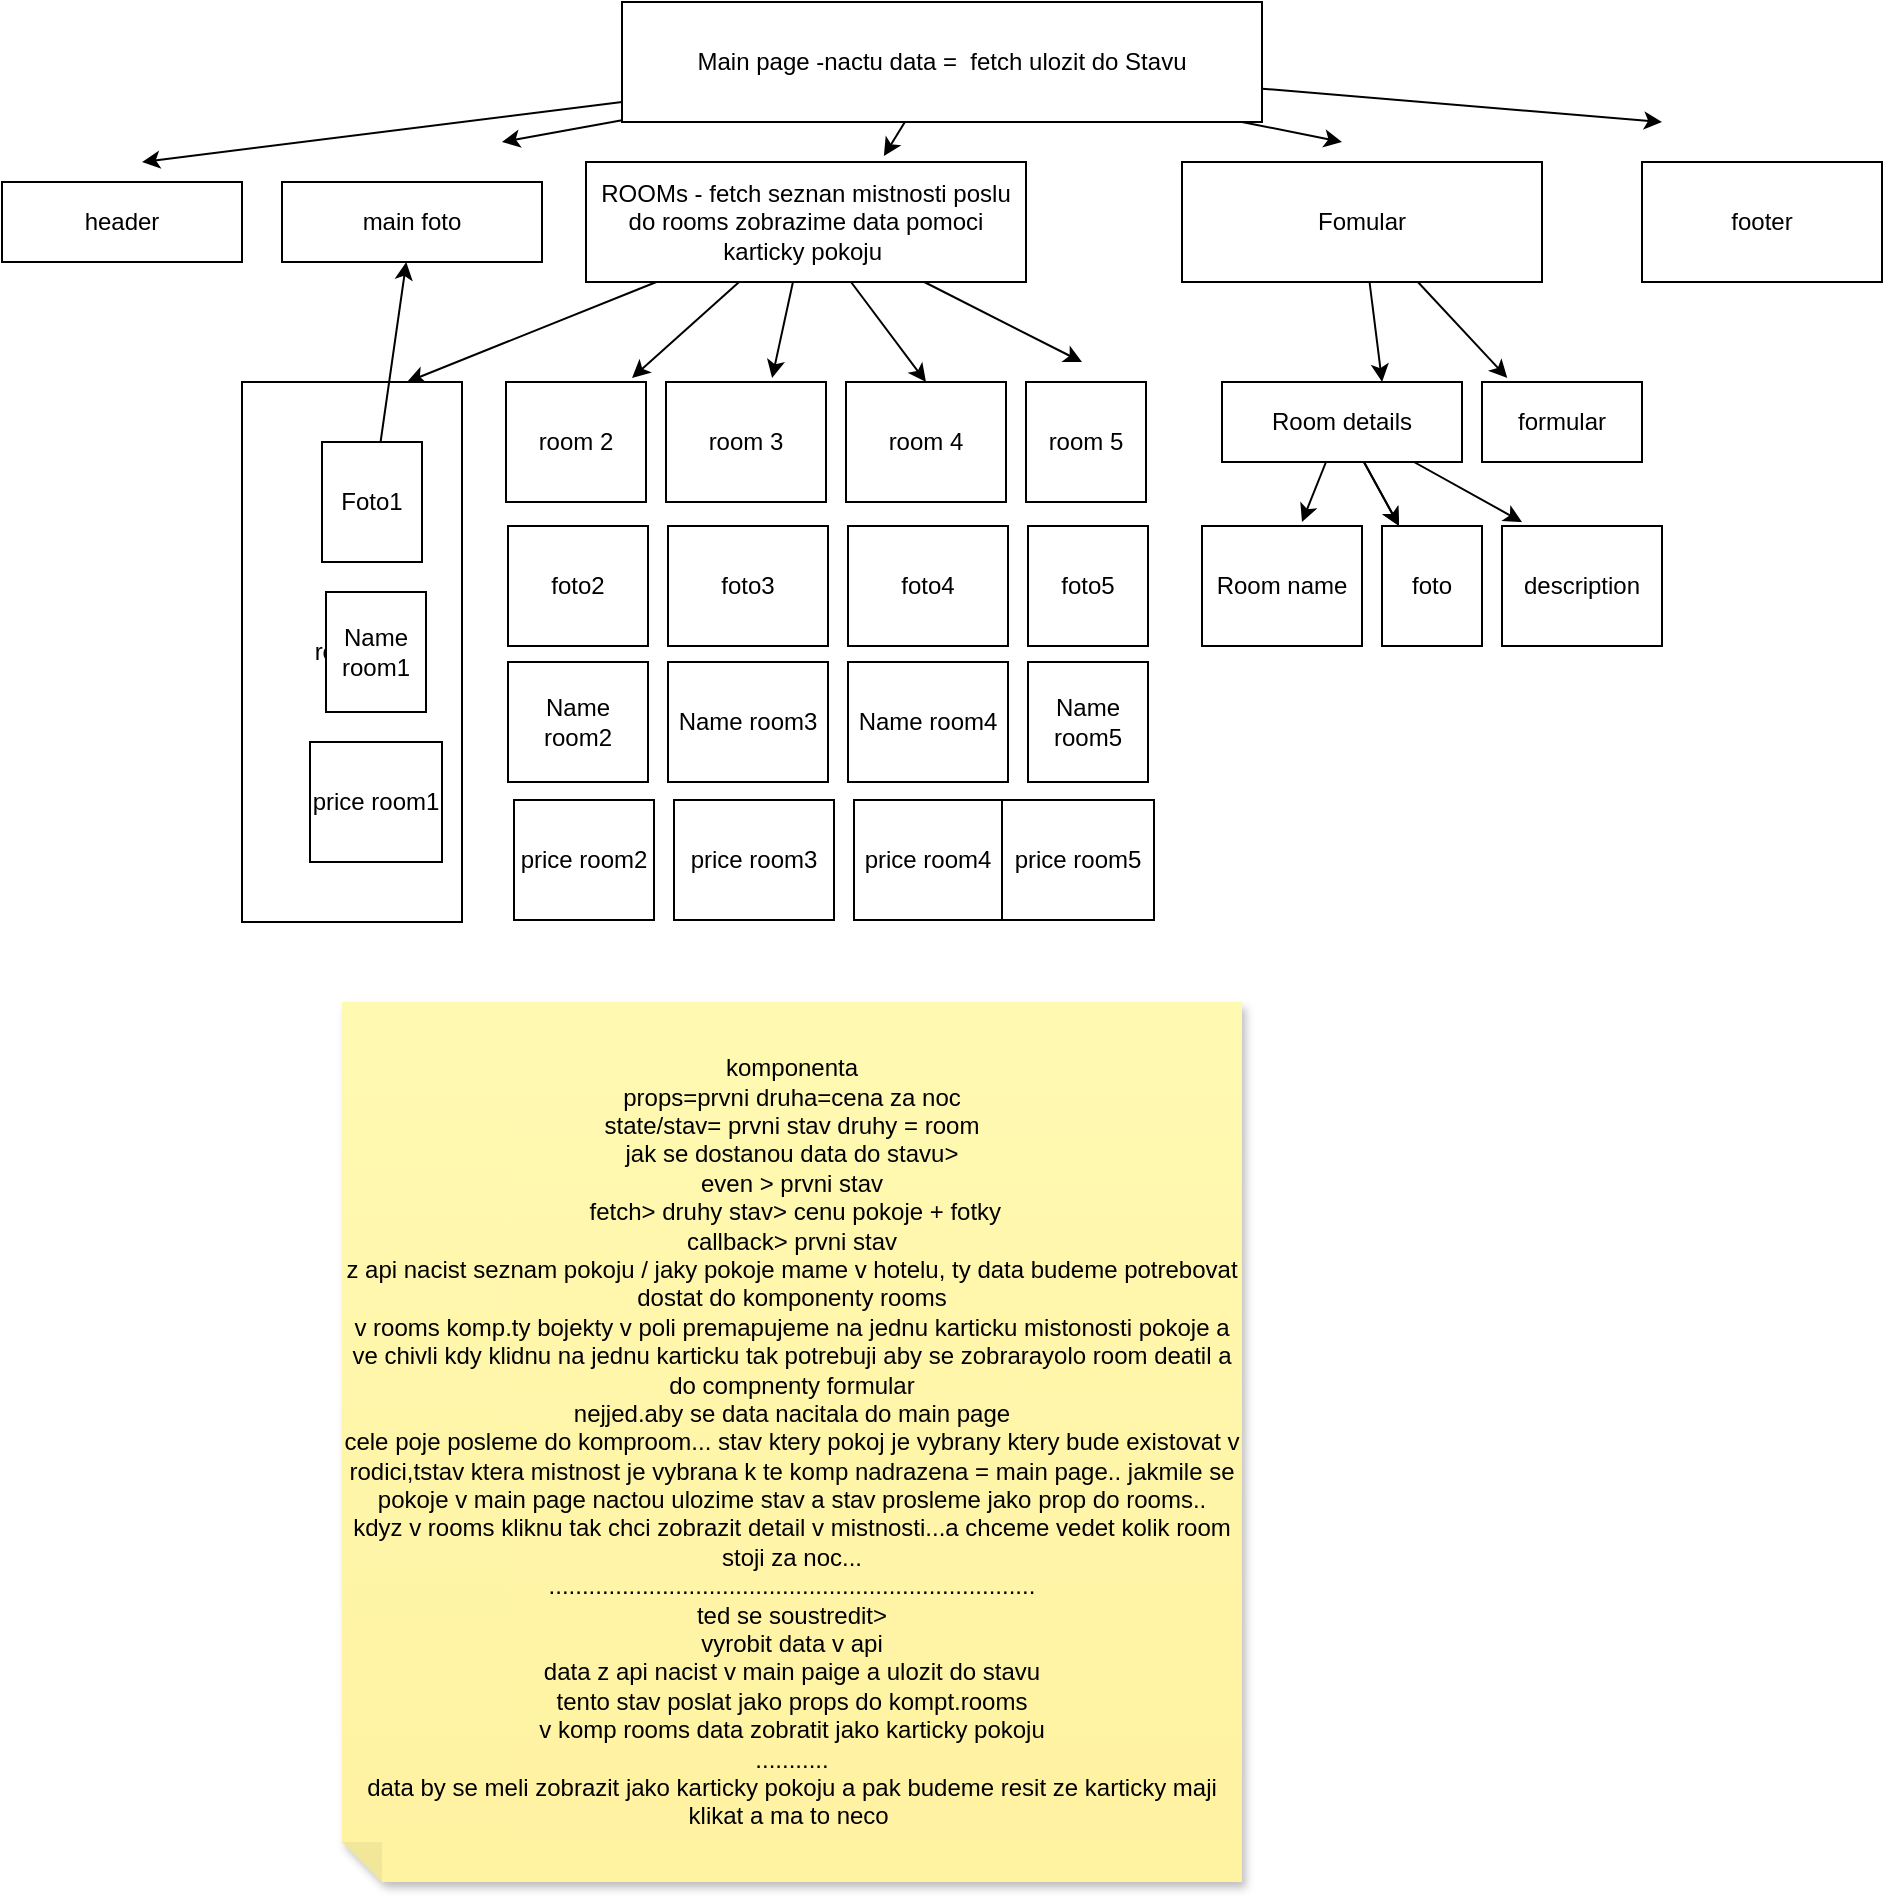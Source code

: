 <mxfile>
    <diagram id="5mfDRbunWlkzUYs02Lcw" name="Page-1">
        <mxGraphModel dx="1964" dy="1692" grid="1" gridSize="10" guides="1" tooltips="1" connect="1" arrows="1" fold="1" page="1" pageScale="1" pageWidth="850" pageHeight="1100" math="0" shadow="0">
            <root>
                <mxCell id="0"/>
                <mxCell id="1" parent="0"/>
                <mxCell id="2" value="main foto" style="rounded=0;whiteSpace=wrap;html=1;" vertex="1" parent="1">
                    <mxGeometry x="20" y="70" width="130" height="40" as="geometry"/>
                </mxCell>
                <mxCell id="12" style="edgeStyle=none;html=1;entryX=0.75;entryY=0;entryDx=0;entryDy=0;" edge="1" parent="1" source="3" target="8">
                    <mxGeometry relative="1" as="geometry"/>
                </mxCell>
                <mxCell id="15" style="edgeStyle=none;html=1;entryX=0.663;entryY=-0.033;entryDx=0;entryDy=0;entryPerimeter=0;" edge="1" parent="1" source="3" target="5">
                    <mxGeometry relative="1" as="geometry">
                        <mxPoint x="460" y="210" as="targetPoint"/>
                    </mxGeometry>
                </mxCell>
                <mxCell id="22" style="edgeStyle=none;html=1;entryX=0.5;entryY=0;entryDx=0;entryDy=0;" edge="1" parent="1" source="3" target="6">
                    <mxGeometry relative="1" as="geometry">
                        <mxPoint x="430" y="160" as="targetPoint"/>
                    </mxGeometry>
                </mxCell>
                <mxCell id="23" style="edgeStyle=none;html=1;" edge="1" parent="1" source="3">
                    <mxGeometry relative="1" as="geometry">
                        <mxPoint x="420" y="160" as="targetPoint"/>
                    </mxGeometry>
                </mxCell>
                <mxCell id="3" value="ROOMs - fetch seznan mistnosti poslu do rooms zobrazime data pomoci karticky pokoju&amp;nbsp;" style="rounded=0;whiteSpace=wrap;html=1;" vertex="1" parent="1">
                    <mxGeometry x="172" y="60" width="220" height="60" as="geometry"/>
                </mxCell>
                <mxCell id="4" value="room 2" style="rounded=0;whiteSpace=wrap;html=1;" vertex="1" parent="1">
                    <mxGeometry x="132" y="170" width="70" height="60" as="geometry"/>
                </mxCell>
                <mxCell id="5" value="room 3" style="rounded=0;whiteSpace=wrap;html=1;" vertex="1" parent="1">
                    <mxGeometry x="212" y="170" width="80" height="60" as="geometry"/>
                </mxCell>
                <mxCell id="6" value="room 4" style="rounded=0;whiteSpace=wrap;html=1;" vertex="1" parent="1">
                    <mxGeometry x="302" y="170" width="80" height="60" as="geometry"/>
                </mxCell>
                <mxCell id="7" value="room 5" style="rounded=0;whiteSpace=wrap;html=1;" vertex="1" parent="1">
                    <mxGeometry x="392" y="170" width="60" height="60" as="geometry"/>
                </mxCell>
                <mxCell id="8" value="room 1" style="rounded=0;whiteSpace=wrap;html=1;" vertex="1" parent="1">
                    <mxGeometry y="170" width="110" height="270" as="geometry"/>
                </mxCell>
                <mxCell id="13" style="edgeStyle=none;html=1;entryX=0.9;entryY=-0.033;entryDx=0;entryDy=0;entryPerimeter=0;" edge="1" parent="1" source="3" target="4">
                    <mxGeometry relative="1" as="geometry"/>
                </mxCell>
                <mxCell id="47" style="edgeStyle=none;html=1;" edge="1" parent="1" source="18">
                    <mxGeometry relative="1" as="geometry">
                        <mxPoint x="130" y="50" as="targetPoint"/>
                    </mxGeometry>
                </mxCell>
                <mxCell id="48" style="edgeStyle=none;html=1;" edge="1" parent="1" source="18">
                    <mxGeometry relative="1" as="geometry">
                        <mxPoint x="550" y="50" as="targetPoint"/>
                    </mxGeometry>
                </mxCell>
                <mxCell id="56" style="edgeStyle=none;html=1;" edge="1" parent="1" source="18">
                    <mxGeometry relative="1" as="geometry">
                        <mxPoint x="710" y="40" as="targetPoint"/>
                    </mxGeometry>
                </mxCell>
                <mxCell id="58" style="edgeStyle=none;html=1;" edge="1" parent="1" source="18">
                    <mxGeometry relative="1" as="geometry">
                        <mxPoint x="-50" y="60" as="targetPoint"/>
                    </mxGeometry>
                </mxCell>
                <mxCell id="18" value="Main page -nactu data =&amp;nbsp; fetch ulozit do Stavu" style="rounded=0;whiteSpace=wrap;html=1;" vertex="1" parent="1">
                    <mxGeometry x="190" y="-20" width="320" height="60" as="geometry"/>
                </mxCell>
                <mxCell id="20" value="Fomular" style="rounded=0;whiteSpace=wrap;html=1;" vertex="1" parent="1">
                    <mxGeometry x="470" y="60" width="180" height="60" as="geometry"/>
                </mxCell>
                <mxCell id="24" value="foto2" style="rounded=0;whiteSpace=wrap;html=1;" vertex="1" parent="1">
                    <mxGeometry x="133" y="242" width="70" height="60" as="geometry"/>
                </mxCell>
                <mxCell id="25" value="foto3" style="rounded=0;whiteSpace=wrap;html=1;" vertex="1" parent="1">
                    <mxGeometry x="213" y="242" width="80" height="60" as="geometry"/>
                </mxCell>
                <mxCell id="26" value="foto4" style="rounded=0;whiteSpace=wrap;html=1;" vertex="1" parent="1">
                    <mxGeometry x="303" y="242" width="80" height="60" as="geometry"/>
                </mxCell>
                <mxCell id="27" value="foto5" style="rounded=0;whiteSpace=wrap;html=1;" vertex="1" parent="1">
                    <mxGeometry x="393" y="242" width="60" height="60" as="geometry"/>
                </mxCell>
                <mxCell id="59" value="" style="edgeStyle=none;html=1;" edge="1" parent="1" source="28" target="2">
                    <mxGeometry relative="1" as="geometry"/>
                </mxCell>
                <mxCell id="28" value="Foto1" style="rounded=0;whiteSpace=wrap;html=1;" vertex="1" parent="1">
                    <mxGeometry x="40" y="200" width="50" height="60" as="geometry"/>
                </mxCell>
                <mxCell id="29" value="&lt;span style=&quot;color: rgb(0, 0, 0);&quot;&gt;Name room2&lt;/span&gt;" style="rounded=0;whiteSpace=wrap;html=1;" vertex="1" parent="1">
                    <mxGeometry x="133" y="310" width="70" height="60" as="geometry"/>
                </mxCell>
                <mxCell id="30" value="&lt;span style=&quot;color: rgb(0, 0, 0);&quot;&gt;Name room3&lt;/span&gt;" style="rounded=0;whiteSpace=wrap;html=1;" vertex="1" parent="1">
                    <mxGeometry x="213" y="310" width="80" height="60" as="geometry"/>
                </mxCell>
                <mxCell id="31" value="&lt;span style=&quot;color: rgb(0, 0, 0);&quot;&gt;Name room4&lt;/span&gt;" style="rounded=0;whiteSpace=wrap;html=1;" vertex="1" parent="1">
                    <mxGeometry x="303" y="310" width="80" height="60" as="geometry"/>
                </mxCell>
                <mxCell id="32" value="&lt;span style=&quot;color: rgb(0, 0, 0);&quot;&gt;Name room5&lt;/span&gt;" style="rounded=0;whiteSpace=wrap;html=1;" vertex="1" parent="1">
                    <mxGeometry x="393" y="310" width="60" height="60" as="geometry"/>
                </mxCell>
                <mxCell id="33" value="Name room1" style="rounded=0;whiteSpace=wrap;html=1;" vertex="1" parent="1">
                    <mxGeometry x="42" y="275" width="50" height="60" as="geometry"/>
                </mxCell>
                <mxCell id="40" value="" style="edgeStyle=none;html=1;" edge="1" parent="1" source="34" target="37">
                    <mxGeometry relative="1" as="geometry"/>
                </mxCell>
                <mxCell id="41" value="" style="edgeStyle=none;html=1;" edge="1" parent="1" source="34" target="37">
                    <mxGeometry relative="1" as="geometry"/>
                </mxCell>
                <mxCell id="42" style="edgeStyle=none;html=1;" edge="1" parent="1" source="34">
                    <mxGeometry relative="1" as="geometry">
                        <mxPoint x="530" y="240" as="targetPoint"/>
                    </mxGeometry>
                </mxCell>
                <mxCell id="43" style="edgeStyle=none;html=1;" edge="1" parent="1" source="34">
                    <mxGeometry relative="1" as="geometry">
                        <mxPoint x="640" y="240" as="targetPoint"/>
                    </mxGeometry>
                </mxCell>
                <mxCell id="34" value="Room details" style="rounded=0;whiteSpace=wrap;html=1;" vertex="1" parent="1">
                    <mxGeometry x="490" y="170" width="120" height="40" as="geometry"/>
                </mxCell>
                <mxCell id="36" value="Room name" style="rounded=0;whiteSpace=wrap;html=1;" vertex="1" parent="1">
                    <mxGeometry x="480" y="242" width="80" height="60" as="geometry"/>
                </mxCell>
                <mxCell id="37" value="foto" style="rounded=0;whiteSpace=wrap;html=1;" vertex="1" parent="1">
                    <mxGeometry x="570" y="242" width="50" height="60" as="geometry"/>
                </mxCell>
                <mxCell id="38" value="description" style="rounded=0;whiteSpace=wrap;html=1;" vertex="1" parent="1">
                    <mxGeometry x="630" y="242" width="80" height="60" as="geometry"/>
                </mxCell>
                <mxCell id="39" style="edgeStyle=none;html=1;entryX=0.667;entryY=0;entryDx=0;entryDy=0;entryPerimeter=0;" edge="1" parent="1" source="20" target="34">
                    <mxGeometry relative="1" as="geometry"/>
                </mxCell>
                <mxCell id="44" value="formular" style="rounded=0;whiteSpace=wrap;html=1;" vertex="1" parent="1">
                    <mxGeometry x="620" y="170" width="80" height="40" as="geometry"/>
                </mxCell>
                <mxCell id="45" style="edgeStyle=none;html=1;entryX=0.158;entryY=-0.05;entryDx=0;entryDy=0;entryPerimeter=0;" edge="1" parent="1" source="20" target="44">
                    <mxGeometry relative="1" as="geometry"/>
                </mxCell>
                <mxCell id="46" style="edgeStyle=none;html=1;entryX=0.677;entryY=-0.05;entryDx=0;entryDy=0;entryPerimeter=0;" edge="1" parent="1" source="18" target="3">
                    <mxGeometry relative="1" as="geometry"/>
                </mxCell>
                <mxCell id="49" value="&lt;span style=&quot;color: rgb(0, 0, 0);&quot;&gt;price room2&lt;/span&gt;" style="rounded=0;whiteSpace=wrap;html=1;" vertex="1" parent="1">
                    <mxGeometry x="136" y="379" width="70" height="60" as="geometry"/>
                </mxCell>
                <mxCell id="50" value="&lt;span style=&quot;color: rgb(0, 0, 0);&quot;&gt;price room3&lt;/span&gt;" style="rounded=0;whiteSpace=wrap;html=1;" vertex="1" parent="1">
                    <mxGeometry x="216" y="379" width="80" height="60" as="geometry"/>
                </mxCell>
                <mxCell id="51" value="&lt;span style=&quot;color: rgb(0, 0, 0);&quot;&gt;price room4&lt;/span&gt;" style="rounded=0;whiteSpace=wrap;html=1;" vertex="1" parent="1">
                    <mxGeometry x="306" y="379" width="74" height="60" as="geometry"/>
                </mxCell>
                <mxCell id="52" value="&lt;span style=&quot;color: rgb(0, 0, 0);&quot;&gt;price room5&lt;/span&gt;" style="rounded=0;whiteSpace=wrap;html=1;" vertex="1" parent="1">
                    <mxGeometry x="380" y="379" width="76" height="60" as="geometry"/>
                </mxCell>
                <mxCell id="53" value="price room1" style="rounded=0;whiteSpace=wrap;html=1;" vertex="1" parent="1">
                    <mxGeometry x="34" y="350" width="66" height="60" as="geometry"/>
                </mxCell>
                <mxCell id="54" value="komponenta&lt;div&gt;props=prvni druha=cena za noc&lt;/div&gt;&lt;div&gt;state/stav= prvni stav druhy = room&lt;/div&gt;&lt;div&gt;jak se dostanou data do stavu&amp;gt;&lt;/div&gt;&lt;div&gt;even &amp;gt; prvni stav&lt;/div&gt;&lt;div&gt;&amp;nbsp;&lt;span style=&quot;background-color: transparent;&quot;&gt;fetch&amp;gt; druhy stav&amp;gt; cenu pokoje + fotky&lt;/span&gt;&lt;/div&gt;&lt;div&gt;&lt;span style=&quot;background-color: transparent;&quot;&gt;callback&amp;gt; prvni stav&lt;/span&gt;&lt;/div&gt;&lt;div&gt;z api nacist seznam pokoju / jaky pokoje mame v hotelu, ty data budeme potrebovat dostat do komponenty rooms&lt;/div&gt;&lt;div&gt;v rooms komp.ty bojekty v poli premapujeme na jednu karticku mistonosti pokoje a ve chivli kdy klidnu na jednu karticku tak potrebuji aby se zobrarayolo room deatil a do compnenty formular&lt;/div&gt;&lt;div&gt;nejjed.aby se data nacitala do main page&lt;/div&gt;&lt;div&gt;cele poje posleme do komproom... stav ktery pokoj je vybrany ktery bude existovat v rodici,tstav ktera mistnost je vybrana k te komp nadrazena = main page.. jakmile se pokoje v main page nactou ulozime stav a stav prosleme jako prop do rooms..&lt;/div&gt;&lt;div&gt;kdyz v rooms kliknu tak chci zobrazit detail v mistnosti...a chceme vedet kolik room stoji za noc...&lt;/div&gt;&lt;div&gt;.........................................................................&lt;/div&gt;&lt;div&gt;ted se soustredit&amp;gt;&lt;/div&gt;&lt;div&gt;vyrobit data v api&lt;/div&gt;&lt;div&gt;data z api nacist v main paige a ulozit do stavu&lt;/div&gt;&lt;div&gt;tento stav poslat jako props do kompt.rooms&lt;/div&gt;&lt;div&gt;v komp rooms data zobratit jako karticky pokoju&lt;/div&gt;&lt;div&gt;...........&lt;/div&gt;&lt;div&gt;data by se meli zobrazit jako karticky pokoju a pak budeme resit ze karticky maji klikat a ma to neco&amp;nbsp;&lt;/div&gt;" style="shape=note;whiteSpace=wrap;html=1;backgroundOutline=1;fontColor=#000000;darkOpacity=0.05;fillColor=#FFF9B2;strokeColor=none;fillStyle=solid;direction=west;gradientDirection=north;gradientColor=#FFF2A1;shadow=1;size=20;pointerEvents=1;" vertex="1" parent="1">
                    <mxGeometry x="50" y="480" width="450" height="440" as="geometry"/>
                </mxCell>
                <mxCell id="55" value="footer" style="rounded=0;whiteSpace=wrap;html=1;" vertex="1" parent="1">
                    <mxGeometry x="700" y="60" width="120" height="60" as="geometry"/>
                </mxCell>
                <mxCell id="57" value="header" style="rounded=0;whiteSpace=wrap;html=1;" vertex="1" parent="1">
                    <mxGeometry x="-120" y="70" width="120" height="40" as="geometry"/>
                </mxCell>
            </root>
        </mxGraphModel>
    </diagram>
</mxfile>
